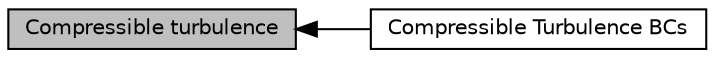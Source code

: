 digraph "Compressible turbulence"
{
  bgcolor="transparent";
  edge [fontname="Helvetica",fontsize="10",labelfontname="Helvetica",labelfontsize="10"];
  node [fontname="Helvetica",fontsize="10",shape=record];
  rankdir=LR;
  Node0 [label="Compressible turbulence",height=0.2,width=0.4,color="black", fillcolor="grey75", style="filled", fontcolor="black"];
  Node1 [label="Compressible Turbulence BCs",height=0.2,width=0.4,color="black",URL="$a11104.html"];
  Node0->Node1 [shape=plaintext, dir="back", style="solid"];
}
